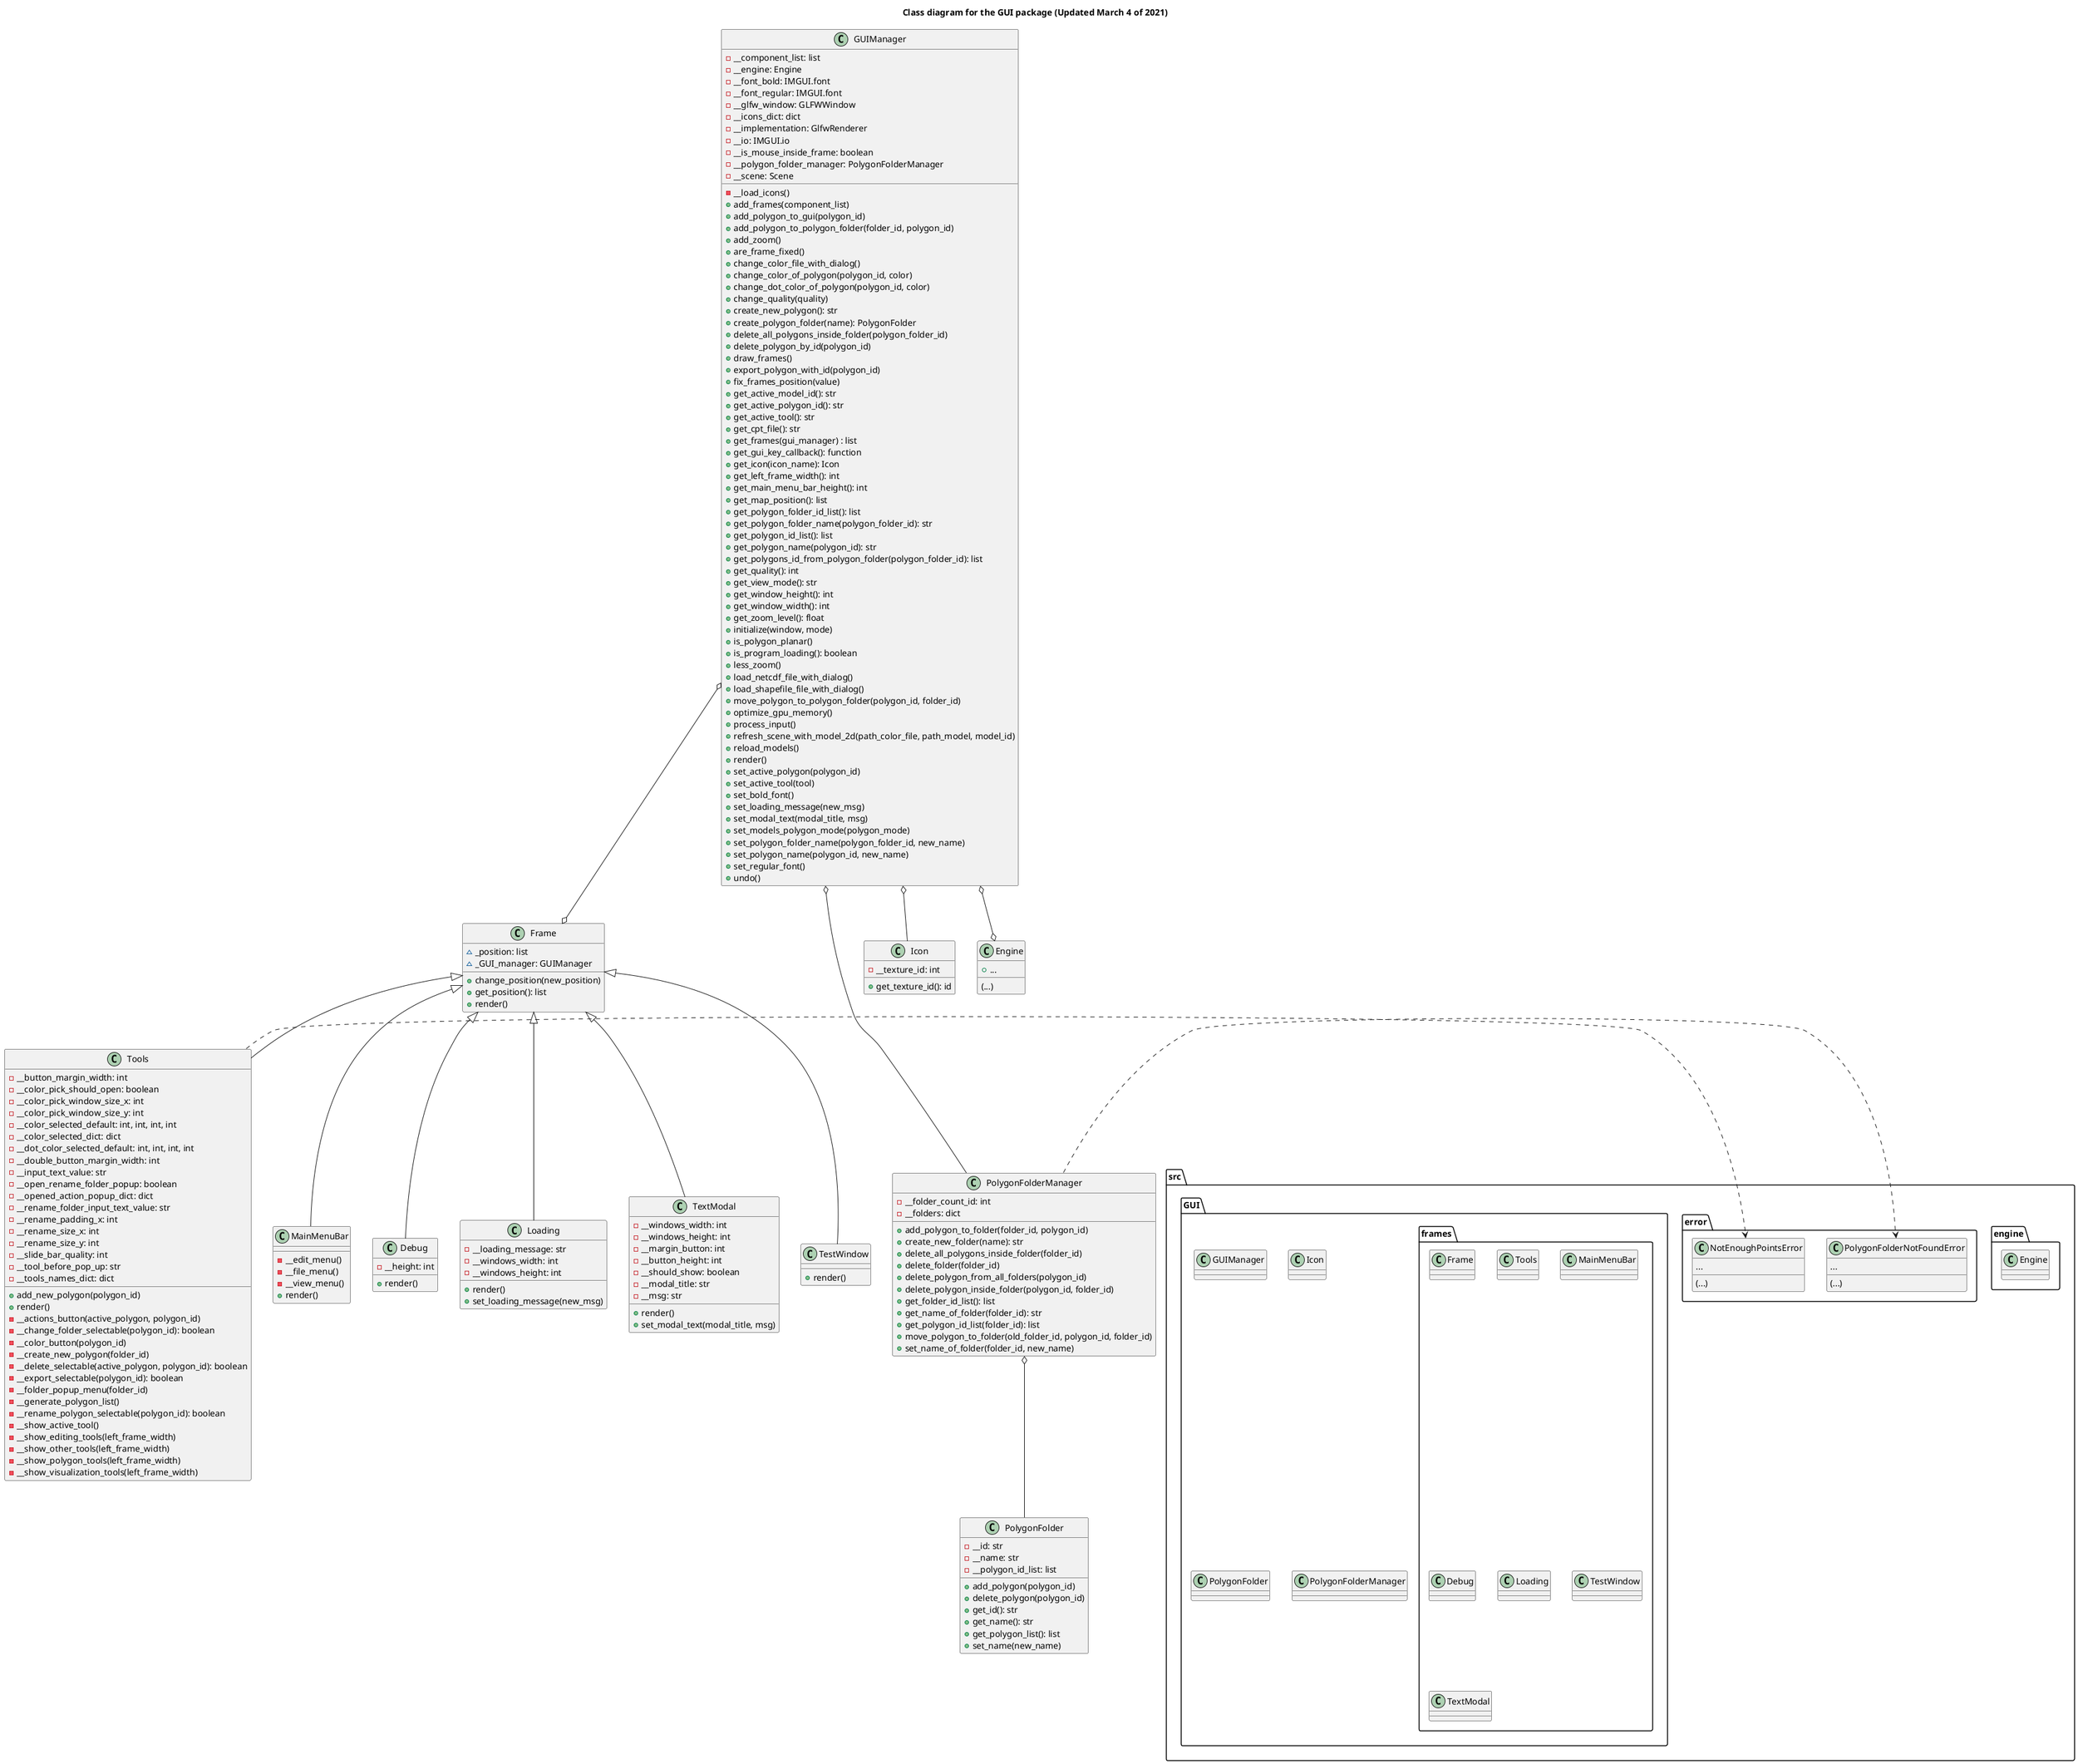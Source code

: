 @startuml
'https://plantuml.com/class-diagram

title Class diagram for the GUI package (Updated March 4 of 2021)

package src {

    package engine {
        class Engine
    }

    package error {
        class NotEnoughPointsError {
            ...
            (...)
        }

        class PolygonFolderNotFoundError {
            ...
            (...)
        }
    }

    package GUI{
        class GUIManager
        class Icon
        class PolygonFolder
        class PolygonFolderManager

        package frames {
            class Frame
            class Tools
            class MainMenuBar
            class Debug
            class Loading
            class TestWindow
            class TextModal
        }
    }
}

class PolygonFolder {
    - __id: str
    - __name: str
    - __polygon_id_list: list

    + add_polygon(polygon_id)
    + delete_polygon(polygon_id)
    + get_id(): str
    + get_name(): str
    + get_polygon_list(): list
    + set_name(new_name)
}

class GUIManager{
    - __component_list: list
    - __engine: Engine
    - __font_bold: IMGUI.font
    - __font_regular: IMGUI.font
    - __glfw_window: GLFWWindow
    - __icons_dict: dict
    - __implementation: GlfwRenderer
    - __io: IMGUI.io
    - __is_mouse_inside_frame: boolean
    - __polygon_folder_manager: PolygonFolderManager
    - __scene: Scene

    - __load_icons()
    + add_frames(component_list)
    + add_polygon_to_gui(polygon_id)
    + add_polygon_to_polygon_folder(folder_id, polygon_id)
    + add_zoom()
    + are_frame_fixed()
    + change_color_file_with_dialog()
    + change_color_of_polygon(polygon_id, color)
    + change_dot_color_of_polygon(polygon_id, color)
    + change_quality(quality)
    + create_new_polygon(): str
    + create_polygon_folder(name): PolygonFolder
    + delete_all_polygons_inside_folder(polygon_folder_id)
    + delete_polygon_by_id(polygon_id)
    + draw_frames()
    + export_polygon_with_id(polygon_id)
    + fix_frames_position(value)
    + get_active_model_id(): str
    + get_active_polygon_id(): str
    + get_active_tool(): str
    + get_cpt_file(): str
    + get_frames(gui_manager) : list
    + get_gui_key_callback(): function
    + get_icon(icon_name): Icon
    + get_left_frame_width(): int
    + get_main_menu_bar_height(): int
    + get_map_position(): list
    + get_polygon_folder_id_list(): list
    + get_polygon_folder_name(polygon_folder_id): str
    + get_polygon_id_list(): list
    + get_polygon_name(polygon_id): str
    + get_polygons_id_from_polygon_folder(polygon_folder_id): list
    + get_quality(): int
    + get_view_mode(): str
    + get_window_height(): int
    + get_window_width(): int
    + get_zoom_level(): float
    + initialize(window, mode)
    + is_polygon_planar()
    + is_program_loading(): boolean
    + less_zoom()
    + load_netcdf_file_with_dialog()
    + load_shapefile_file_with_dialog()
    + move_polygon_to_polygon_folder(polygon_id, folder_id)
    + optimize_gpu_memory()
    + process_input()
    + refresh_scene_with_model_2d(path_color_file, path_model, model_id)
    + reload_models()
    + render()
    + set_active_polygon(polygon_id)
    + set_active_tool(tool)
    + set_bold_font()
    + set_loading_message(new_msg)
    + set_modal_text(modal_title, msg)
    + set_models_polygon_mode(polygon_mode)
    + set_polygon_folder_name(polygon_folder_id, new_name)
    + set_polygon_name(polygon_id, new_name)
    + set_regular_font()
    + undo()
}

class Icon{

    - __texture_id: int

    + get_texture_id(): id
}


class Frame {
    ~ _position: list
    ~ _GUI_manager: GUIManager

    + change_position(new_position)
    + get_position(): list
    + render()
}

class MainMenuBar {
    - __edit_menu()
    - __file_menu()
    - __view_menu()
    + render()
}

class Tools {
    - __button_margin_width: int
    - __color_pick_should_open: boolean
    - __color_pick_window_size_x: int
    - __color_pick_window_size_y: int
    - __color_selected_default: int, int, int, int
    - __color_selected_dict: dict
    - __dot_color_selected_default: int, int, int, int
    - __double_button_margin_width: int
    - __input_text_value: str
    - __open_rename_folder_popup: boolean
    - __opened_action_popup_dict: dict
    - __rename_folder_input_text_value: str
    - __rename_padding_x: int
    - __rename_size_x: int
    - __rename_size_y: int
    - __slide_bar_quality: int
    - __tool_before_pop_up: str
    - __tools_names_dict: dict

    + add_new_polygon(polygon_id)
    + render()
    - __actions_button(active_polygon, polygon_id)
    - __change_folder_selectable(polygon_id): boolean
    - __color_button(polygon_id)
    - __create_new_polygon(folder_id)
    - __delete_selectable(active_polygon, polygon_id): boolean
    - __export_selectable(polygon_id): boolean
    - __folder_popup_menu(folder_id)
    - __generate_polygon_list()
    - __rename_polygon_selectable(polygon_id): boolean
    - __show_active_tool()
    - __show_editing_tools(left_frame_width)
    - __show_other_tools(left_frame_width)
    - __show_polygon_tools(left_frame_width)
    - __show_visualization_tools(left_frame_width)
}

class Debug {
    - __height: int
    + render()
}

class Loading {
    - __loading_message: str
    - __windows_width: int
    - __windows_height: int
    + render()
    + set_loading_message(new_msg)
}

class TextModal {
    - __windows_width: int
    - __windows_height: int
    - __margin_button: int
    - __button_height: int
    - __should_show: boolean
    - __modal_title: str
    - __msg: str

    + render()
    + set_modal_text(modal_title, msg)
}

class TestWindow {
    + render()
}

class Engine {
    + ...
    (...)
}

class PolygonFolderManager {

    - __folder_count_id: int
    - __folders: dict

    + add_polygon_to_folder(folder_id, polygon_id)
    + create_new_folder(name): str
    + delete_all_polygons_inside_folder(folder_id)
    + delete_folder(folder_id)
    + delete_polygon_from_all_folders(polygon_id)
    + delete_polygon_inside_folder(polygon_id, folder_id)
    + get_folder_id_list(): list
    + get_name_of_folder(folder_id): str
    + get_polygon_id_list(folder_id): list
    + move_polygon_to_folder(old_folder_id, polygon_id, folder_id)
    + set_name_of_folder(folder_id, new_name)
}

Debug -u-|> Frame
Loading -u-|> Frame
MainMenuBar -u-|> Frame
TestWindow -u-|> Frame
TextModal -u-|> Frame
Tools -u-|> Frame

PolygonFolderManager o-- PolygonFolder

GUIManager o-- PolygonFolderManager
GUIManager o-- Icon
GUIManager o--o Frame
GUIManager o--o Engine

PolygonFolderManager .> PolygonFolderNotFoundError
Tools .> NotEnoughPointsError

@enduml